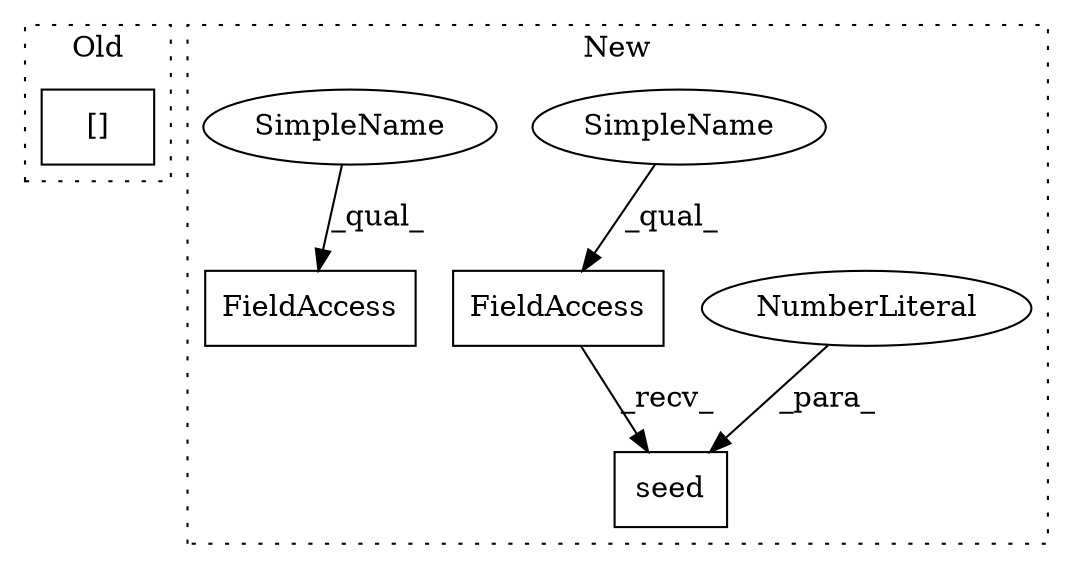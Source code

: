 digraph G {
subgraph cluster0 {
1 [label="[]" a="2" s="2259,2299" l="8,1" shape="box"];
label = "Old";
style="dotted";
}
subgraph cluster1 {
2 [label="seed" a="32" s="2149,2155" l="5,1" shape="box"];
3 [label="NumberLiteral" a="34" s="2154" l="1" shape="ellipse"];
4 [label="FieldAccess" a="22" s="2136" l="12" shape="box"];
5 [label="FieldAccess" a="22" s="2227" l="12" shape="box"];
6 [label="SimpleName" a="42" s="2136" l="5" shape="ellipse"];
7 [label="SimpleName" a="42" s="2227" l="5" shape="ellipse"];
label = "New";
style="dotted";
}
3 -> 2 [label="_para_"];
4 -> 2 [label="_recv_"];
6 -> 4 [label="_qual_"];
7 -> 5 [label="_qual_"];
}